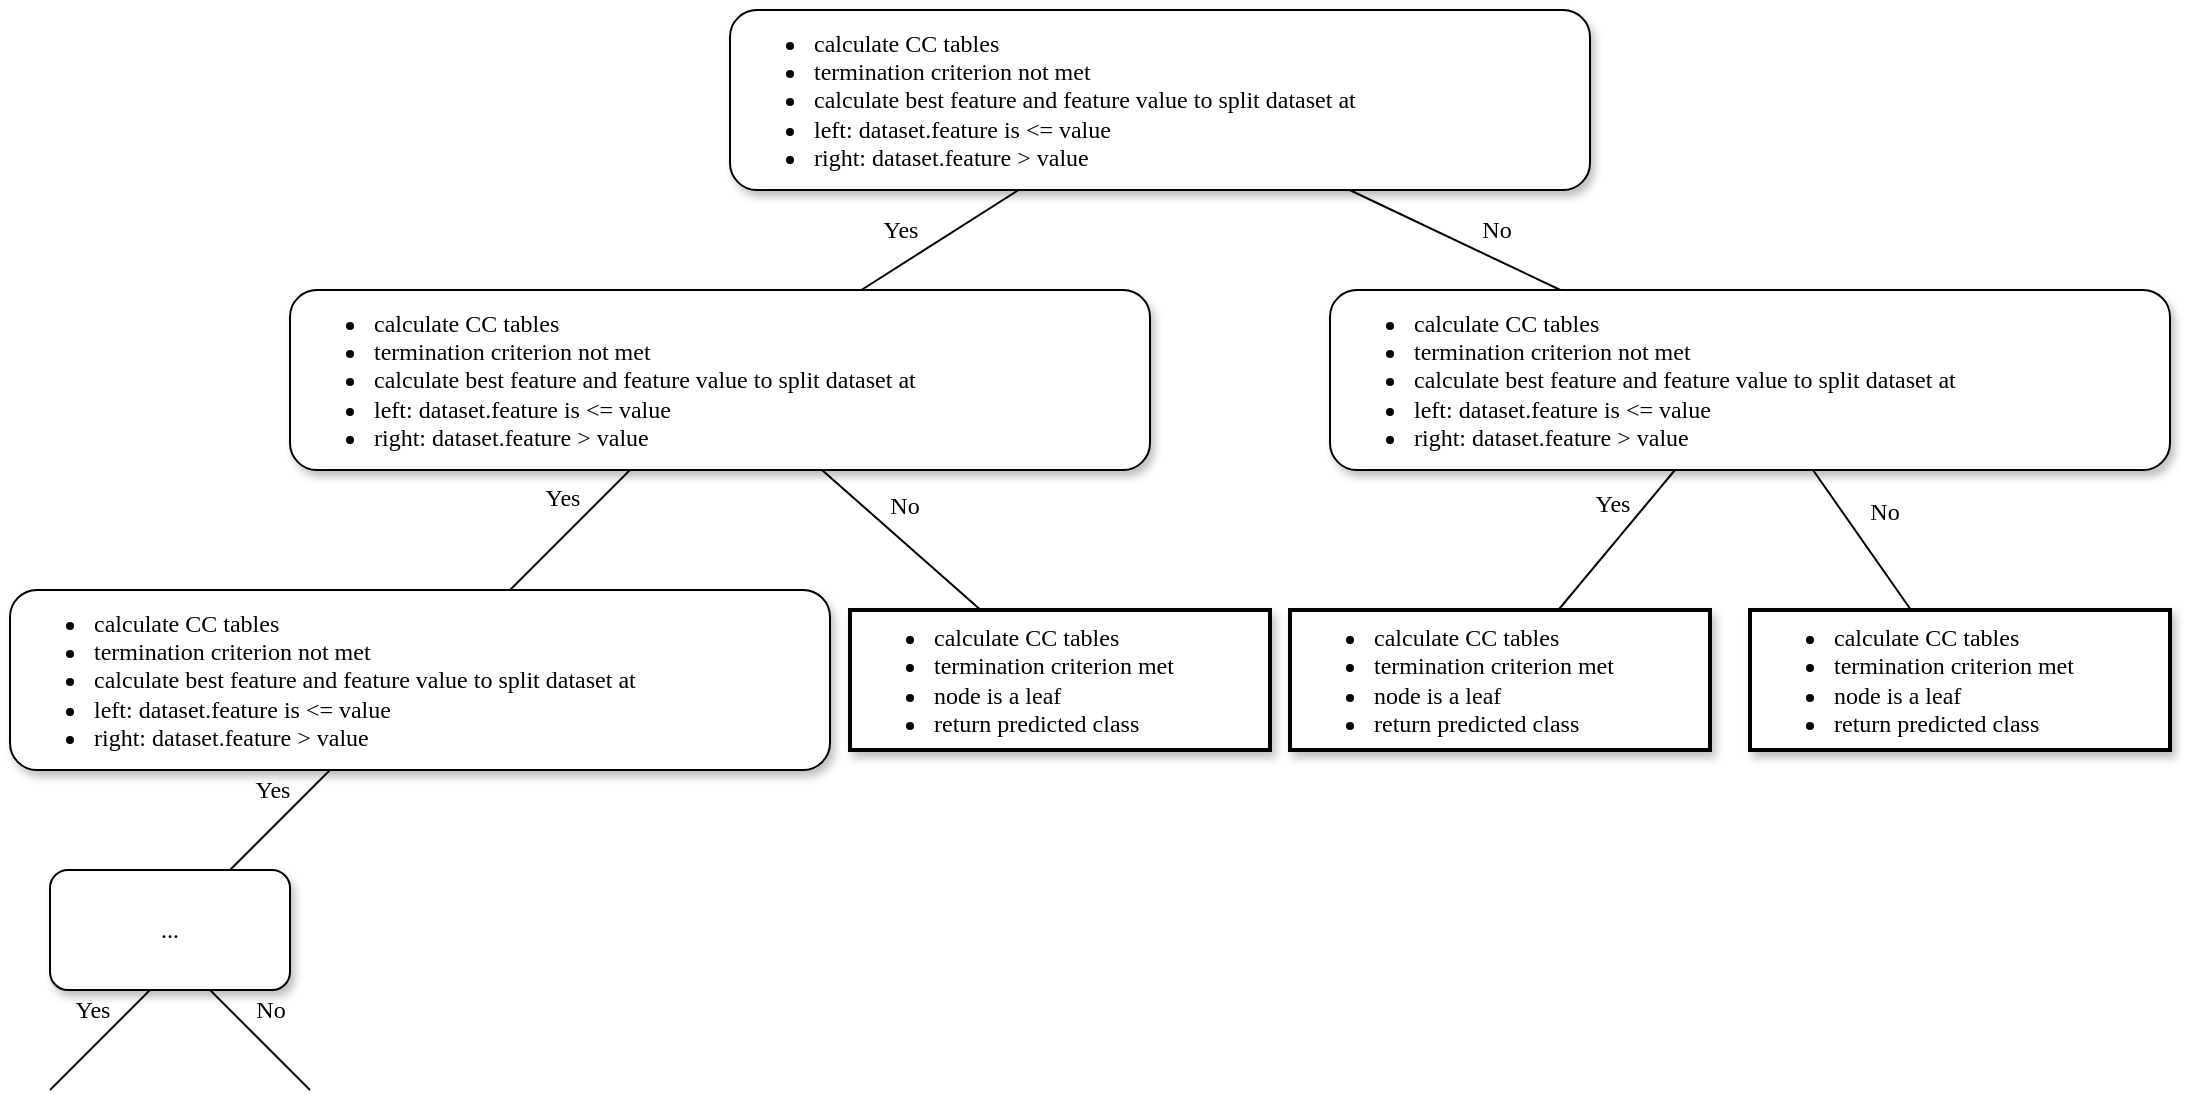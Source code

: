 <mxfile version="14.4.9" type="github">
  <diagram name="Page-1" id="10a91c8b-09ff-31b1-d368-03940ed4cc9e">
    <mxGraphModel dx="1179" dy="804" grid="1" gridSize="10" guides="1" tooltips="1" connect="1" arrows="1" fold="1" page="1" pageScale="1" pageWidth="1100" pageHeight="850" background="#ffffff" math="0" shadow="0">
      <root>
        <mxCell id="0" />
        <mxCell id="1" parent="0" />
        <mxCell id="62893188c0fa7362-1" value="&lt;ul&gt;&lt;li&gt;calculate CC tables&lt;/li&gt;&lt;li&gt;termination criterion not met&lt;/li&gt;&lt;li&gt;calculate best feature and feature value to split dataset at&lt;/li&gt;&lt;li&gt;left: dataset.feature is &amp;lt;= value&lt;/li&gt;&lt;li&gt;right: dataset.feature &amp;gt; value&lt;br&gt;&lt;/li&gt;&lt;/ul&gt;" style="whiteSpace=wrap;html=1;rounded=1;shadow=1;labelBackgroundColor=none;strokeWidth=1;fontFamily=Verdana;fontSize=12;align=left;" parent="1" vertex="1">
          <mxGeometry x="370" y="20" width="430" height="90" as="geometry" />
        </mxCell>
        <mxCell id="62893188c0fa7362-2" value="&lt;ul&gt;&lt;li&gt;calculate CC tables&lt;/li&gt;&lt;li&gt;termination criterion not met&lt;/li&gt;&lt;li&gt;calculate best feature and feature value to split dataset at&lt;/li&gt;&lt;li&gt;left: dataset.feature is &amp;lt;= value&lt;/li&gt;&lt;li&gt;right: dataset.feature &amp;gt; value&lt;br&gt;&lt;/li&gt;&lt;/ul&gt;" style="whiteSpace=wrap;html=1;rounded=1;shadow=1;labelBackgroundColor=none;strokeWidth=1;fontFamily=Verdana;fontSize=12;align=left;" parent="1" vertex="1">
          <mxGeometry x="150" y="160" width="430" height="90" as="geometry" />
        </mxCell>
        <mxCell id="62893188c0fa7362-3" value="&lt;ul&gt;&lt;li&gt;calculate CC tables&lt;/li&gt;&lt;li&gt;termination criterion not met&lt;/li&gt;&lt;li&gt;calculate best feature and feature value to split dataset at&lt;/li&gt;&lt;li&gt;left: dataset.feature is &amp;lt;= value&lt;/li&gt;&lt;li&gt;right: dataset.feature &amp;gt; value&lt;br&gt;&lt;/li&gt;&lt;/ul&gt;" style="whiteSpace=wrap;html=1;rounded=1;shadow=1;labelBackgroundColor=none;strokeWidth=1;fontFamily=Verdana;fontSize=12;align=left;" parent="1" vertex="1">
          <mxGeometry x="670" y="160" width="420" height="90" as="geometry" />
        </mxCell>
        <mxCell id="62893188c0fa7362-4" value="No" style="rounded=0;html=1;labelBackgroundColor=none;startArrow=none;startFill=0;startSize=5;endArrow=none;endFill=0;endSize=5;jettySize=auto;orthogonalLoop=1;strokeWidth=1;fontFamily=Verdana;fontSize=12" parent="1" source="62893188c0fa7362-1" target="62893188c0fa7362-3" edge="1">
          <mxGeometry x="0.275" y="13" relative="1" as="geometry">
            <mxPoint as="offset" />
          </mxGeometry>
        </mxCell>
        <mxCell id="62893188c0fa7362-5" value="Yes" style="rounded=0;html=1;labelBackgroundColor=none;startArrow=none;startFill=0;startSize=5;endArrow=none;endFill=0;endSize=5;jettySize=auto;orthogonalLoop=1;strokeWidth=1;fontFamily=Verdana;fontSize=12" parent="1" source="62893188c0fa7362-1" target="62893188c0fa7362-2" edge="1">
          <mxGeometry x="0.301" y="-15" relative="1" as="geometry">
            <mxPoint as="offset" />
          </mxGeometry>
        </mxCell>
        <mxCell id="62893188c0fa7362-10" value="&lt;ul&gt;&lt;li&gt;calculate CC tables&lt;/li&gt;&lt;li&gt;termination criterion met&lt;/li&gt;&lt;li&gt;node is a leaf&lt;/li&gt;&lt;li&gt;return predicted class&lt;br&gt;&lt;/li&gt;&lt;/ul&gt;" style="whiteSpace=wrap;html=1;rounded=0;shadow=1;labelBackgroundColor=none;strokeWidth=2;fontFamily=Verdana;fontSize=12;align=left;" parent="1" vertex="1">
          <mxGeometry x="650" y="320" width="210" height="70" as="geometry" />
        </mxCell>
        <mxCell id="62893188c0fa7362-12" value="..." style="whiteSpace=wrap;html=1;rounded=1;shadow=1;labelBackgroundColor=none;strokeWidth=1;fontFamily=Verdana;fontSize=12;align=center;" parent="1" vertex="1">
          <mxGeometry x="30" y="450" width="120" height="60" as="geometry" />
        </mxCell>
        <mxCell id="62893188c0fa7362-14" value="Yes" style="rounded=0;html=1;labelBackgroundColor=none;startArrow=none;startFill=0;startSize=5;endArrow=none;endFill=0;endSize=5;jettySize=auto;orthogonalLoop=1;strokeWidth=1;fontFamily=Verdana;fontSize=12" parent="1" source="62893188c0fa7362-2" target="dLoJ1G1eTuvPHz6MfpkU-2" edge="1">
          <mxGeometry x="-0.2" y="-14" relative="1" as="geometry">
            <mxPoint as="offset" />
            <mxPoint x="283" y="310" as="targetPoint" />
          </mxGeometry>
        </mxCell>
        <mxCell id="62893188c0fa7362-15" value="No" style="rounded=0;html=1;labelBackgroundColor=none;startArrow=none;startFill=0;startSize=5;endArrow=none;endFill=0;endSize=5;jettySize=auto;orthogonalLoop=1;strokeWidth=1;fontFamily=Verdana;fontSize=12" parent="1" source="62893188c0fa7362-2" target="dLoJ1G1eTuvPHz6MfpkU-3" edge="1">
          <mxGeometry x="-0.2" y="14" relative="1" as="geometry">
            <mxPoint as="offset" />
            <mxPoint x="462.069" y="320" as="targetPoint" />
          </mxGeometry>
        </mxCell>
        <mxCell id="62893188c0fa7362-16" value="Yes" style="rounded=0;html=1;labelBackgroundColor=none;startArrow=none;startFill=0;startSize=5;endArrow=none;endFill=0;endSize=5;jettySize=auto;orthogonalLoop=1;strokeWidth=1;fontFamily=Verdana;fontSize=12" parent="1" source="62893188c0fa7362-3" target="62893188c0fa7362-10" edge="1">
          <mxGeometry x="-0.261" y="-13" relative="1" as="geometry">
            <mxPoint as="offset" />
          </mxGeometry>
        </mxCell>
        <mxCell id="62893188c0fa7362-17" value="No" style="rounded=0;html=1;labelBackgroundColor=none;startArrow=none;startFill=0;startSize=5;endArrow=none;endFill=0;endSize=5;jettySize=auto;orthogonalLoop=1;strokeWidth=1;fontFamily=Verdana;fontSize=12" parent="1" source="62893188c0fa7362-3" target="dLoJ1G1eTuvPHz6MfpkU-4" edge="1">
          <mxGeometry x="-0.129" y="17" relative="1" as="geometry">
            <mxPoint as="offset" />
            <mxPoint x="947.5" y="320" as="targetPoint" />
          </mxGeometry>
        </mxCell>
        <mxCell id="62893188c0fa7362-18" value="Yes" style="rounded=0;html=1;labelBackgroundColor=none;startArrow=none;startFill=0;startSize=5;endArrow=none;endFill=0;endSize=5;jettySize=auto;orthogonalLoop=1;strokeWidth=1;fontFamily=Verdana;fontSize=12" parent="1" source="dLoJ1G1eTuvPHz6MfpkU-2" target="62893188c0fa7362-12" edge="1">
          <mxGeometry x="-0.217" y="-14" relative="1" as="geometry">
            <mxPoint as="offset" />
            <mxPoint x="194.75" y="450" as="sourcePoint" />
          </mxGeometry>
        </mxCell>
        <mxCell id="dLoJ1G1eTuvPHz6MfpkU-2" value="&lt;ul&gt;&lt;li&gt;calculate CC tables&lt;/li&gt;&lt;li&gt;termination criterion not met&lt;/li&gt;&lt;li&gt;calculate best feature and feature value to split dataset at&lt;/li&gt;&lt;li&gt;left: dataset.feature is &amp;lt;= value&lt;/li&gt;&lt;li&gt;right: dataset.feature &amp;gt; value&lt;br&gt;&lt;/li&gt;&lt;/ul&gt;" style="whiteSpace=wrap;html=1;rounded=1;shadow=1;labelBackgroundColor=none;strokeWidth=1;fontFamily=Verdana;fontSize=12;align=left;" vertex="1" parent="1">
          <mxGeometry x="10" y="310" width="410" height="90" as="geometry" />
        </mxCell>
        <mxCell id="dLoJ1G1eTuvPHz6MfpkU-3" value="&lt;ul&gt;&lt;li&gt;calculate CC tables&lt;/li&gt;&lt;li&gt;termination criterion met&lt;/li&gt;&lt;li&gt;node is a leaf&lt;/li&gt;&lt;li&gt;return predicted class&lt;br&gt;&lt;/li&gt;&lt;/ul&gt;" style="whiteSpace=wrap;html=1;rounded=0;shadow=1;labelBackgroundColor=none;strokeWidth=2;fontFamily=Verdana;fontSize=12;align=left;" vertex="1" parent="1">
          <mxGeometry x="430" y="320" width="210" height="70" as="geometry" />
        </mxCell>
        <mxCell id="dLoJ1G1eTuvPHz6MfpkU-4" value="&lt;ul&gt;&lt;li&gt;calculate CC tables&lt;/li&gt;&lt;li&gt;termination criterion met&lt;/li&gt;&lt;li&gt;node is a leaf&lt;/li&gt;&lt;li&gt;return predicted class&lt;br&gt;&lt;/li&gt;&lt;/ul&gt;" style="whiteSpace=wrap;html=1;rounded=0;shadow=1;labelBackgroundColor=none;strokeWidth=2;fontFamily=Verdana;fontSize=12;align=left;" vertex="1" parent="1">
          <mxGeometry x="880" y="320" width="210" height="70" as="geometry" />
        </mxCell>
        <mxCell id="dLoJ1G1eTuvPHz6MfpkU-5" value="Yes" style="rounded=0;html=1;labelBackgroundColor=none;startArrow=none;startFill=0;startSize=5;endArrow=none;endFill=0;endSize=5;jettySize=auto;orthogonalLoop=1;strokeWidth=1;fontFamily=Verdana;fontSize=12" edge="1" parent="1">
          <mxGeometry x="-0.217" y="-14" relative="1" as="geometry">
            <mxPoint as="offset" />
            <mxPoint x="80" y="510" as="sourcePoint" />
            <mxPoint x="30" y="560" as="targetPoint" />
          </mxGeometry>
        </mxCell>
        <mxCell id="dLoJ1G1eTuvPHz6MfpkU-6" value="No" style="rounded=0;html=1;labelBackgroundColor=none;startArrow=none;startFill=0;startSize=5;endArrow=none;endFill=0;endSize=5;jettySize=auto;orthogonalLoop=1;strokeWidth=1;fontFamily=Verdana;fontSize=12" edge="1" parent="1">
          <mxGeometry x="-0.2" y="14" relative="1" as="geometry">
            <mxPoint as="offset" />
            <mxPoint x="110" y="510" as="sourcePoint" />
            <mxPoint x="160" y="560" as="targetPoint" />
          </mxGeometry>
        </mxCell>
      </root>
    </mxGraphModel>
  </diagram>
</mxfile>
